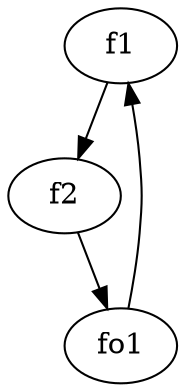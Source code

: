 strict digraph  {
f1;
f2;
fo1;
f1 -> f2  [weight=2];
f2 -> fo1  [weight=2];
fo1 -> f1  [weight=2];
}
